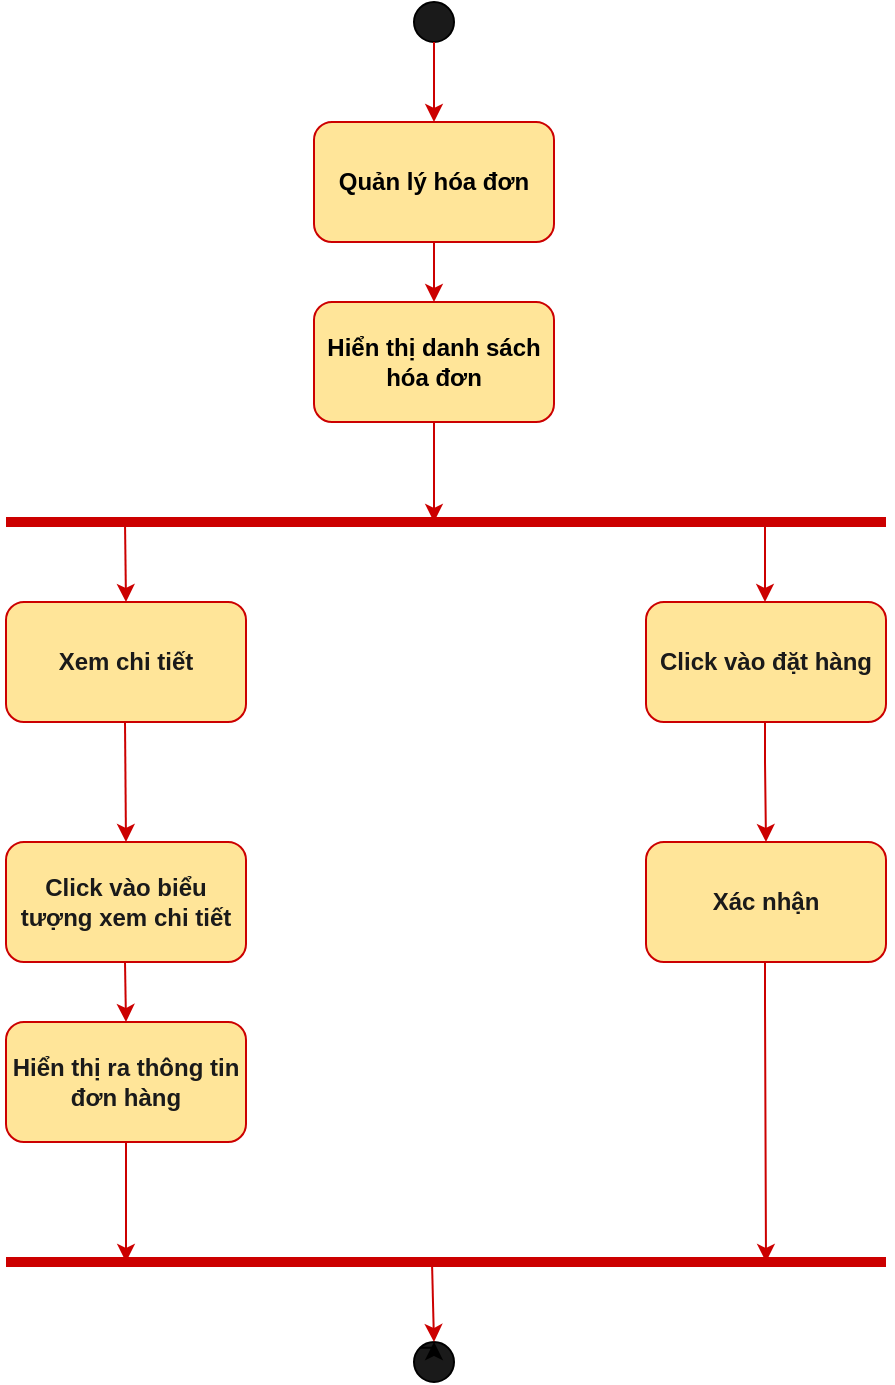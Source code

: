 <mxfile version="20.6.2" type="device"><diagram id="8oxcsNz21rQMpDf3iOLC" name="Trang-1"><mxGraphModel dx="1038" dy="539" grid="1" gridSize="10" guides="1" tooltips="1" connect="1" arrows="1" fold="1" page="1" pageScale="1" pageWidth="827" pageHeight="1169" math="0" shadow="0"><root><mxCell id="0"/><mxCell id="1" parent="0"/><mxCell id="Ub8MuRrpzUJuh0RdzRHi-1" value="" style="ellipse;whiteSpace=wrap;html=1;fillColor=#1A1A1A;" parent="1" vertex="1"><mxGeometry x="404" y="100" width="20" height="20" as="geometry"/></mxCell><mxCell id="Ub8MuRrpzUJuh0RdzRHi-5" value="" style="edgeStyle=orthogonalEdgeStyle;rounded=0;orthogonalLoop=1;jettySize=auto;html=1;fontColor=#FF3333;labelBackgroundColor=#FF0000;strokeColor=#CC0000;" parent="1" source="Ub8MuRrpzUJuh0RdzRHi-3" target="Ub8MuRrpzUJuh0RdzRHi-4" edge="1"><mxGeometry relative="1" as="geometry"/></mxCell><mxCell id="Ub8MuRrpzUJuh0RdzRHi-3" value="Quản lý hóa đơn" style="rounded=1;whiteSpace=wrap;html=1;fillColor=#FFE599;strokeColor=#CC0000;fontStyle=1" parent="1" vertex="1"><mxGeometry x="354" y="160" width="120" height="60" as="geometry"/></mxCell><mxCell id="Ub8MuRrpzUJuh0RdzRHi-4" value="Hiển thị danh sách hóa đơn" style="whiteSpace=wrap;html=1;fillColor=#FFE599;strokeColor=#CC0000;rounded=1;fontStyle=1;" parent="1" vertex="1"><mxGeometry x="354" y="250" width="120" height="60" as="geometry"/></mxCell><mxCell id="Ub8MuRrpzUJuh0RdzRHi-7" value="" style="endArrow=none;html=1;rounded=0;labelBackgroundColor=#FF0000;strokeColor=#CC0000;fontColor=#FF3333;strokeWidth=5;" parent="1" edge="1"><mxGeometry width="50" height="50" relative="1" as="geometry"><mxPoint x="200" y="360" as="sourcePoint"/><mxPoint x="640" y="360" as="targetPoint"/></mxGeometry></mxCell><mxCell id="Ub8MuRrpzUJuh0RdzRHi-8" value="" style="endArrow=classic;html=1;rounded=0;labelBackgroundColor=#FF0000;strokeColor=#CC0000;strokeWidth=1;fontColor=#FF3333;exitX=0.5;exitY=1;exitDx=0;exitDy=0;" parent="1" source="Ub8MuRrpzUJuh0RdzRHi-4" edge="1"><mxGeometry width="50" height="50" relative="1" as="geometry"><mxPoint x="389" y="440" as="sourcePoint"/><mxPoint x="414" y="360" as="targetPoint"/></mxGeometry></mxCell><mxCell id="Ub8MuRrpzUJuh0RdzRHi-9" value="" style="endArrow=none;html=1;rounded=0;labelBackgroundColor=#FF0000;strokeColor=#CC0000;fontColor=#FF3333;strokeWidth=5;" parent="1" edge="1"><mxGeometry width="50" height="50" relative="1" as="geometry"><mxPoint x="200" y="730" as="sourcePoint"/><mxPoint x="640" y="730" as="targetPoint"/></mxGeometry></mxCell><mxCell id="Ub8MuRrpzUJuh0RdzRHi-10" value="" style="endArrow=classic;html=1;rounded=0;labelBackgroundColor=#FF0000;strokeColor=#CC0000;strokeWidth=1;fontColor=#FF3333;" parent="1" edge="1"><mxGeometry width="50" height="50" relative="1" as="geometry"><mxPoint x="414" y="120" as="sourcePoint"/><mxPoint x="414" y="160" as="targetPoint"/></mxGeometry></mxCell><mxCell id="Ub8MuRrpzUJuh0RdzRHi-11" value="&lt;font color=&quot;#1a1a1a&quot;&gt;Xem chi tiết&lt;/font&gt;" style="rounded=1;whiteSpace=wrap;html=1;strokeColor=#CC0000;fontColor=#FF3333;fillColor=#FFE599;fontStyle=1" parent="1" vertex="1"><mxGeometry x="200" y="400" width="120" height="60" as="geometry"/></mxCell><mxCell id="Ub8MuRrpzUJuh0RdzRHi-12" value="&lt;font color=&quot;#1a1a1a&quot;&gt;Click vào biểu tượng xem chi tiết&lt;/font&gt;" style="rounded=1;whiteSpace=wrap;html=1;strokeColor=#CC0000;fontColor=#FF3333;fillColor=#FFE599;fontStyle=1" parent="1" vertex="1"><mxGeometry x="200" y="520" width="120" height="60" as="geometry"/></mxCell><mxCell id="Ub8MuRrpzUJuh0RdzRHi-13" value="" style="endArrow=classic;html=1;rounded=0;labelBackgroundColor=#FF0000;strokeColor=#CC0000;strokeWidth=1;fontColor=#FF3333;exitX=0.5;exitY=1;exitDx=0;exitDy=0;" parent="1" edge="1"><mxGeometry width="50" height="50" relative="1" as="geometry"><mxPoint x="259.5" y="360" as="sourcePoint"/><mxPoint x="260" y="400" as="targetPoint"/></mxGeometry></mxCell><mxCell id="Ub8MuRrpzUJuh0RdzRHi-14" value="" style="endArrow=classic;html=1;rounded=0;labelBackgroundColor=#FF0000;strokeColor=#CC0000;strokeWidth=1;fontColor=#FF3333;exitX=0.5;exitY=1;exitDx=0;exitDy=0;entryX=0.5;entryY=0;entryDx=0;entryDy=0;" parent="1" target="Ub8MuRrpzUJuh0RdzRHi-12" edge="1"><mxGeometry width="50" height="50" relative="1" as="geometry"><mxPoint x="259.5" y="460" as="sourcePoint"/><mxPoint x="260" y="500" as="targetPoint"/></mxGeometry></mxCell><mxCell id="Ub8MuRrpzUJuh0RdzRHi-15" value="" style="endArrow=classic;html=1;rounded=0;labelBackgroundColor=#FF0000;strokeColor=#CC0000;strokeWidth=1;fontColor=#FF3333;exitX=0.5;exitY=1;exitDx=0;exitDy=0;" parent="1" edge="1"><mxGeometry width="50" height="50" relative="1" as="geometry"><mxPoint x="259.5" y="580" as="sourcePoint"/><mxPoint x="260" y="610" as="targetPoint"/></mxGeometry></mxCell><mxCell id="Ub8MuRrpzUJuh0RdzRHi-16" value="" style="endArrow=classic;html=1;rounded=0;labelBackgroundColor=#FF0000;strokeColor=#CC0000;strokeWidth=1;fontColor=#FF3333;" parent="1" edge="1"><mxGeometry width="50" height="50" relative="1" as="geometry"><mxPoint x="579.5" y="360" as="sourcePoint"/><mxPoint x="579.5" y="400" as="targetPoint"/><Array as="points"><mxPoint x="579.5" y="380"/></Array></mxGeometry></mxCell><mxCell id="Ub8MuRrpzUJuh0RdzRHi-17" value="" style="ellipse;whiteSpace=wrap;html=1;fillColor=#1A1A1A;" parent="1" vertex="1"><mxGeometry x="404" y="770" width="20" height="20" as="geometry"/></mxCell><mxCell id="JQklTB7i4fQ5deTnrhR2-1" value="&lt;font color=&quot;#1a1a1a&quot;&gt;Hiển thị ra thông tin đơn hàng&lt;/font&gt;" style="rounded=1;whiteSpace=wrap;html=1;strokeColor=#CC0000;fontColor=#FF3333;fillColor=#FFE599;fontStyle=1" vertex="1" parent="1"><mxGeometry x="200" y="610" width="120" height="60" as="geometry"/></mxCell><mxCell id="JQklTB7i4fQ5deTnrhR2-2" value="" style="endArrow=classic;html=1;rounded=0;labelBackgroundColor=#FF0000;strokeColor=#CC0000;strokeWidth=1;fontColor=#FF3333;" edge="1" parent="1"><mxGeometry width="50" height="50" relative="1" as="geometry"><mxPoint x="260" y="680" as="sourcePoint"/><mxPoint x="260" y="730" as="targetPoint"/><Array as="points"><mxPoint x="260" y="670"/></Array></mxGeometry></mxCell><mxCell id="JQklTB7i4fQ5deTnrhR2-3" value="&lt;font color=&quot;#1a1a1a&quot;&gt;Click vào đặt hàng&lt;/font&gt;" style="rounded=1;whiteSpace=wrap;html=1;strokeColor=#CC0000;fontColor=#FF3333;fillColor=#FFE599;fontStyle=1" vertex="1" parent="1"><mxGeometry x="520" y="400" width="120" height="60" as="geometry"/></mxCell><mxCell id="JQklTB7i4fQ5deTnrhR2-4" value="&lt;font color=&quot;#1a1a1a&quot;&gt;Xác nhận&lt;/font&gt;" style="rounded=1;whiteSpace=wrap;html=1;strokeColor=#CC0000;fontColor=#FF3333;fillColor=#FFE599;fontStyle=1" vertex="1" parent="1"><mxGeometry x="520" y="520" width="120" height="60" as="geometry"/></mxCell><mxCell id="JQklTB7i4fQ5deTnrhR2-5" value="" style="endArrow=classic;html=1;rounded=0;labelBackgroundColor=#FF0000;strokeColor=#CC0000;strokeWidth=1;fontColor=#FF3333;entryX=0.5;entryY=0;entryDx=0;entryDy=0;" edge="1" parent="1" target="JQklTB7i4fQ5deTnrhR2-4"><mxGeometry width="50" height="50" relative="1" as="geometry"><mxPoint x="579.5" y="460" as="sourcePoint"/><mxPoint x="579.5" y="500" as="targetPoint"/><Array as="points"><mxPoint x="579.5" y="480"/></Array></mxGeometry></mxCell><mxCell id="JQklTB7i4fQ5deTnrhR2-6" value="" style="endArrow=classic;html=1;rounded=0;labelBackgroundColor=#FF0000;strokeColor=#CC0000;strokeWidth=1;fontColor=#FF3333;" edge="1" parent="1"><mxGeometry width="50" height="50" relative="1" as="geometry"><mxPoint x="579.5" y="580" as="sourcePoint"/><mxPoint x="580" y="730" as="targetPoint"/><Array as="points"><mxPoint x="579.5" y="600"/></Array></mxGeometry></mxCell><mxCell id="JQklTB7i4fQ5deTnrhR2-7" style="edgeStyle=orthogonalEdgeStyle;rounded=0;orthogonalLoop=1;jettySize=auto;html=1;exitX=0;exitY=0;exitDx=0;exitDy=0;entryX=0.5;entryY=0;entryDx=0;entryDy=0;" edge="1" parent="1" source="Ub8MuRrpzUJuh0RdzRHi-17" target="Ub8MuRrpzUJuh0RdzRHi-17"><mxGeometry relative="1" as="geometry"/></mxCell><mxCell id="JQklTB7i4fQ5deTnrhR2-9" value="" style="endArrow=classic;html=1;rounded=0;labelBackgroundColor=#FF0000;strokeColor=#CC0000;strokeWidth=1;fontColor=#FF3333;exitX=0.5;exitY=1;exitDx=0;exitDy=0;" edge="1" parent="1"><mxGeometry width="50" height="50" relative="1" as="geometry"><mxPoint x="413" y="730" as="sourcePoint"/><mxPoint x="414" y="770" as="targetPoint"/></mxGeometry></mxCell></root></mxGraphModel></diagram></mxfile>